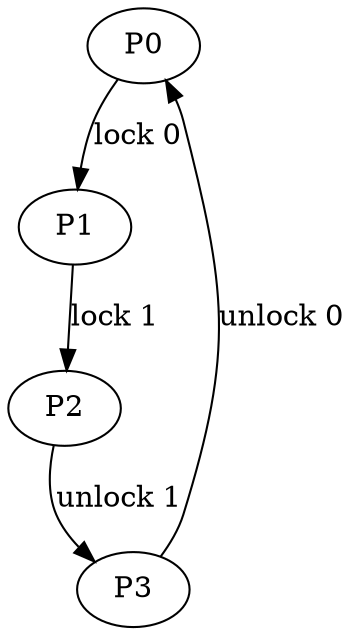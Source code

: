 digraph {
P0;
P1;
P2;
P3;
P0 -> P1 [label="lock 0"];
P1 -> P2 [label="lock 1"];
P2 -> P3 [label="unlock 1"];
P3 -> P0 [label="unlock 0"];
}

